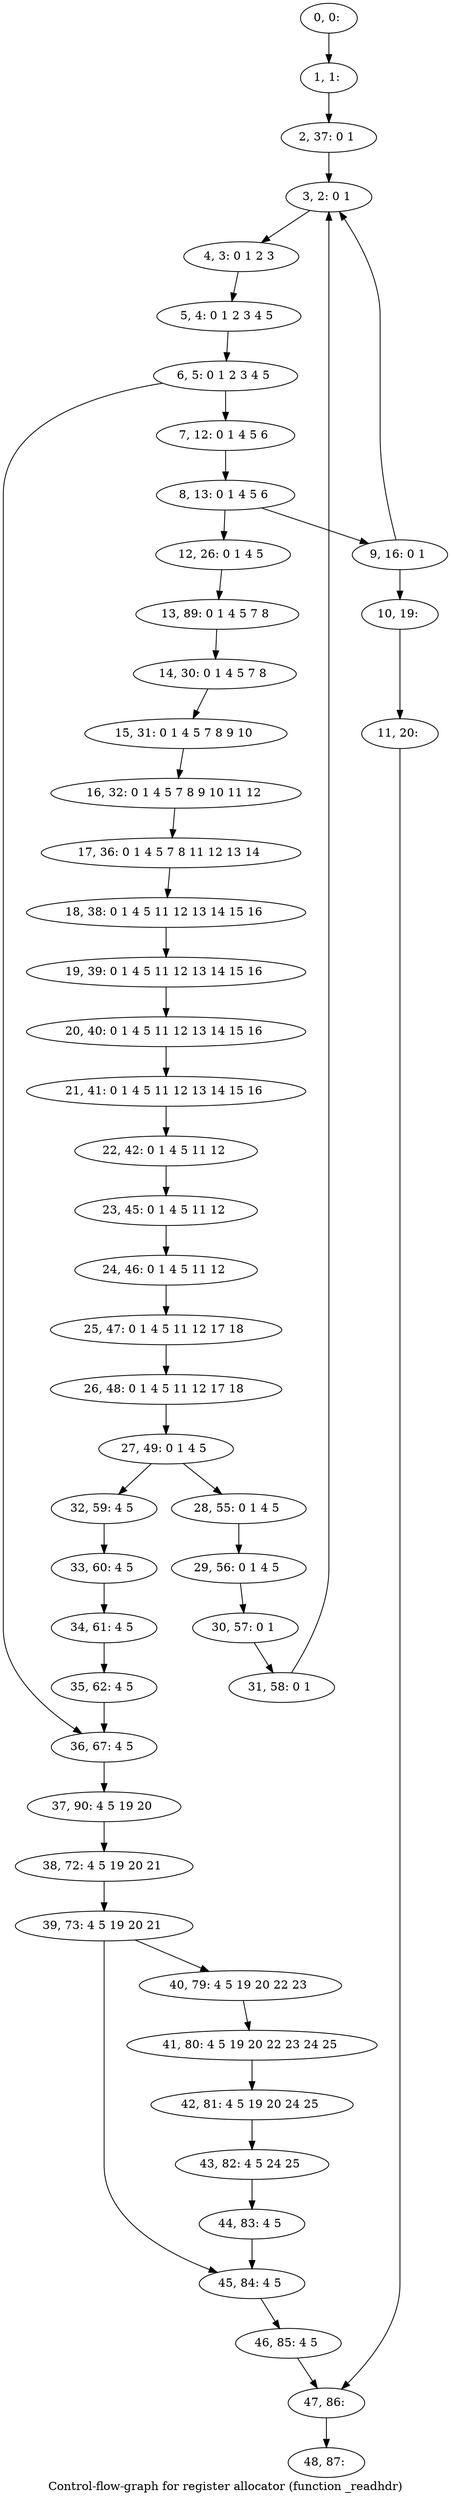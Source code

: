 digraph G {
graph [label="Control-flow-graph for register allocator (function _readhdr)"]
0[label="0, 0: "];
1[label="1, 1: "];
2[label="2, 37: 0 1 "];
3[label="3, 2: 0 1 "];
4[label="4, 3: 0 1 2 3 "];
5[label="5, 4: 0 1 2 3 4 5 "];
6[label="6, 5: 0 1 2 3 4 5 "];
7[label="7, 12: 0 1 4 5 6 "];
8[label="8, 13: 0 1 4 5 6 "];
9[label="9, 16: 0 1 "];
10[label="10, 19: "];
11[label="11, 20: "];
12[label="12, 26: 0 1 4 5 "];
13[label="13, 89: 0 1 4 5 7 8 "];
14[label="14, 30: 0 1 4 5 7 8 "];
15[label="15, 31: 0 1 4 5 7 8 9 10 "];
16[label="16, 32: 0 1 4 5 7 8 9 10 11 12 "];
17[label="17, 36: 0 1 4 5 7 8 11 12 13 14 "];
18[label="18, 38: 0 1 4 5 11 12 13 14 15 16 "];
19[label="19, 39: 0 1 4 5 11 12 13 14 15 16 "];
20[label="20, 40: 0 1 4 5 11 12 13 14 15 16 "];
21[label="21, 41: 0 1 4 5 11 12 13 14 15 16 "];
22[label="22, 42: 0 1 4 5 11 12 "];
23[label="23, 45: 0 1 4 5 11 12 "];
24[label="24, 46: 0 1 4 5 11 12 "];
25[label="25, 47: 0 1 4 5 11 12 17 18 "];
26[label="26, 48: 0 1 4 5 11 12 17 18 "];
27[label="27, 49: 0 1 4 5 "];
28[label="28, 55: 0 1 4 5 "];
29[label="29, 56: 0 1 4 5 "];
30[label="30, 57: 0 1 "];
31[label="31, 58: 0 1 "];
32[label="32, 59: 4 5 "];
33[label="33, 60: 4 5 "];
34[label="34, 61: 4 5 "];
35[label="35, 62: 4 5 "];
36[label="36, 67: 4 5 "];
37[label="37, 90: 4 5 19 20 "];
38[label="38, 72: 4 5 19 20 21 "];
39[label="39, 73: 4 5 19 20 21 "];
40[label="40, 79: 4 5 19 20 22 23 "];
41[label="41, 80: 4 5 19 20 22 23 24 25 "];
42[label="42, 81: 4 5 19 20 24 25 "];
43[label="43, 82: 4 5 24 25 "];
44[label="44, 83: 4 5 "];
45[label="45, 84: 4 5 "];
46[label="46, 85: 4 5 "];
47[label="47, 86: "];
48[label="48, 87: "];
0->1 ;
1->2 ;
2->3 ;
3->4 ;
4->5 ;
5->6 ;
6->7 ;
6->36 ;
7->8 ;
8->9 ;
8->12 ;
9->10 ;
9->3 ;
10->11 ;
11->47 ;
12->13 ;
13->14 ;
14->15 ;
15->16 ;
16->17 ;
17->18 ;
18->19 ;
19->20 ;
20->21 ;
21->22 ;
22->23 ;
23->24 ;
24->25 ;
25->26 ;
26->27 ;
27->28 ;
27->32 ;
28->29 ;
29->30 ;
30->31 ;
31->3 ;
32->33 ;
33->34 ;
34->35 ;
35->36 ;
36->37 ;
37->38 ;
38->39 ;
39->40 ;
39->45 ;
40->41 ;
41->42 ;
42->43 ;
43->44 ;
44->45 ;
45->46 ;
46->47 ;
47->48 ;
}
